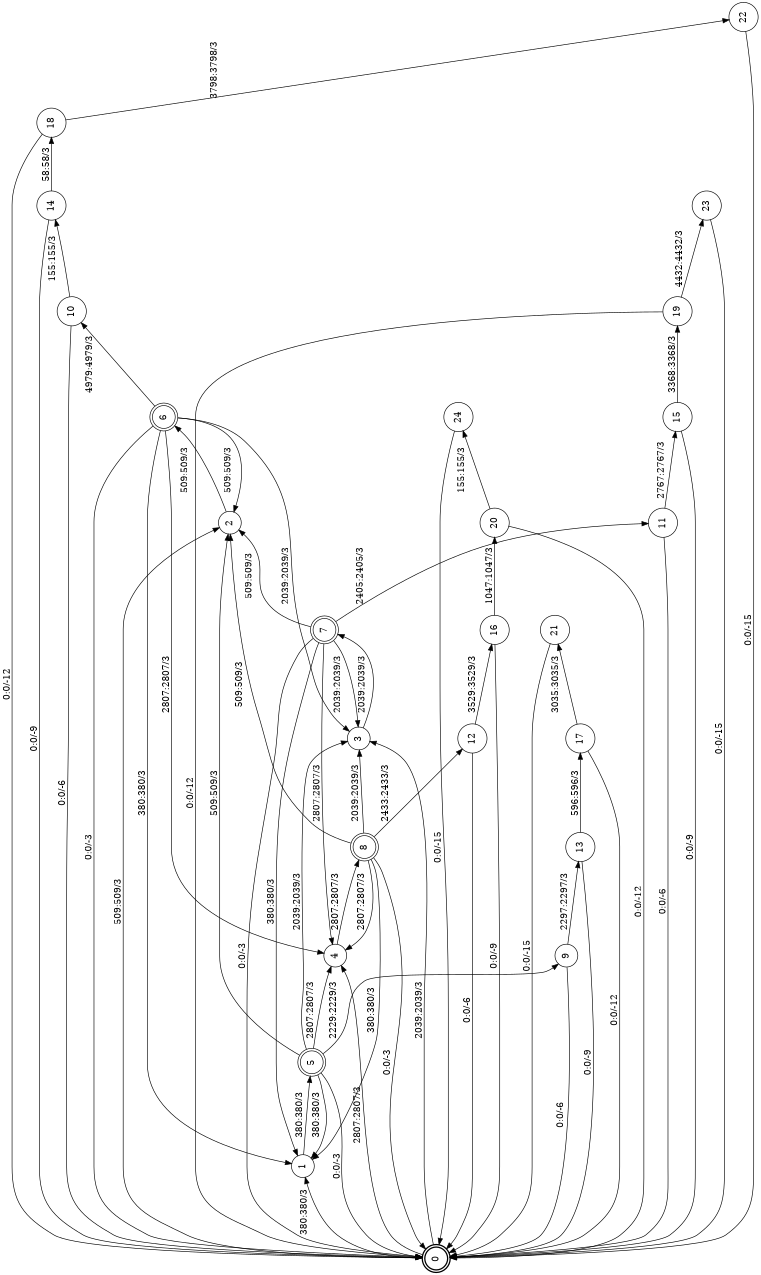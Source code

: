 digraph FST {
rankdir = LR;
size = "8.5,11";
center = 1;
orientation = Landscape;
ranksep = "0.4";
nodesep = "0.25";
0 [label = "0", shape = doublecircle, style = bold, fontsize = 14]
	0 -> 1 [label = "380:380/3", fontsize = 14];
	0 -> 2 [label = "509:509/3", fontsize = 14];
	0 -> 3 [label = "2039:2039/3", fontsize = 14];
	0 -> 4 [label = "2807:2807/3", fontsize = 14];
1 [label = "1", shape = circle, style = solid, fontsize = 14]
	1 -> 5 [label = "380:380/3", fontsize = 14];
2 [label = "2", shape = circle, style = solid, fontsize = 14]
	2 -> 6 [label = "509:509/3", fontsize = 14];
3 [label = "3", shape = circle, style = solid, fontsize = 14]
	3 -> 7 [label = "2039:2039/3", fontsize = 14];
4 [label = "4", shape = circle, style = solid, fontsize = 14]
	4 -> 8 [label = "2807:2807/3", fontsize = 14];
5 [label = "5", shape = doublecircle, style = solid, fontsize = 14]
	5 -> 0 [label = "0:0/-3", fontsize = 14];
	5 -> 1 [label = "380:380/3", fontsize = 14];
	5 -> 2 [label = "509:509/3", fontsize = 14];
	5 -> 3 [label = "2039:2039/3", fontsize = 14];
	5 -> 9 [label = "2229:2229/3", fontsize = 14];
	5 -> 4 [label = "2807:2807/3", fontsize = 14];
6 [label = "6", shape = doublecircle, style = solid, fontsize = 14]
	6 -> 0 [label = "0:0/-3", fontsize = 14];
	6 -> 1 [label = "380:380/3", fontsize = 14];
	6 -> 2 [label = "509:509/3", fontsize = 14];
	6 -> 3 [label = "2039:2039/3", fontsize = 14];
	6 -> 4 [label = "2807:2807/3", fontsize = 14];
	6 -> 10 [label = "4979:4979/3", fontsize = 14];
7 [label = "7", shape = doublecircle, style = solid, fontsize = 14]
	7 -> 0 [label = "0:0/-3", fontsize = 14];
	7 -> 1 [label = "380:380/3", fontsize = 14];
	7 -> 2 [label = "509:509/3", fontsize = 14];
	7 -> 3 [label = "2039:2039/3", fontsize = 14];
	7 -> 11 [label = "2405:2405/3", fontsize = 14];
	7 -> 4 [label = "2807:2807/3", fontsize = 14];
8 [label = "8", shape = doublecircle, style = solid, fontsize = 14]
	8 -> 0 [label = "0:0/-3", fontsize = 14];
	8 -> 1 [label = "380:380/3", fontsize = 14];
	8 -> 2 [label = "509:509/3", fontsize = 14];
	8 -> 3 [label = "2039:2039/3", fontsize = 14];
	8 -> 12 [label = "2433:2433/3", fontsize = 14];
	8 -> 4 [label = "2807:2807/3", fontsize = 14];
9 [label = "9", shape = circle, style = solid, fontsize = 14]
	9 -> 0 [label = "0:0/-6", fontsize = 14];
	9 -> 13 [label = "2297:2297/3", fontsize = 14];
10 [label = "10", shape = circle, style = solid, fontsize = 14]
	10 -> 0 [label = "0:0/-6", fontsize = 14];
	10 -> 14 [label = "155:155/3", fontsize = 14];
11 [label = "11", shape = circle, style = solid, fontsize = 14]
	11 -> 0 [label = "0:0/-6", fontsize = 14];
	11 -> 15 [label = "2767:2767/3", fontsize = 14];
12 [label = "12", shape = circle, style = solid, fontsize = 14]
	12 -> 0 [label = "0:0/-6", fontsize = 14];
	12 -> 16 [label = "3529:3529/3", fontsize = 14];
13 [label = "13", shape = circle, style = solid, fontsize = 14]
	13 -> 0 [label = "0:0/-9", fontsize = 14];
	13 -> 17 [label = "596:596/3", fontsize = 14];
14 [label = "14", shape = circle, style = solid, fontsize = 14]
	14 -> 0 [label = "0:0/-9", fontsize = 14];
	14 -> 18 [label = "58:58/3", fontsize = 14];
15 [label = "15", shape = circle, style = solid, fontsize = 14]
	15 -> 0 [label = "0:0/-9", fontsize = 14];
	15 -> 19 [label = "3368:3368/3", fontsize = 14];
16 [label = "16", shape = circle, style = solid, fontsize = 14]
	16 -> 0 [label = "0:0/-9", fontsize = 14];
	16 -> 20 [label = "1047:1047/3", fontsize = 14];
17 [label = "17", shape = circle, style = solid, fontsize = 14]
	17 -> 0 [label = "0:0/-12", fontsize = 14];
	17 -> 21 [label = "3035:3035/3", fontsize = 14];
18 [label = "18", shape = circle, style = solid, fontsize = 14]
	18 -> 0 [label = "0:0/-12", fontsize = 14];
	18 -> 22 [label = "3798:3798/3", fontsize = 14];
19 [label = "19", shape = circle, style = solid, fontsize = 14]
	19 -> 0 [label = "0:0/-12", fontsize = 14];
	19 -> 23 [label = "4432:4432/3", fontsize = 14];
20 [label = "20", shape = circle, style = solid, fontsize = 14]
	20 -> 0 [label = "0:0/-12", fontsize = 14];
	20 -> 24 [label = "155:155/3", fontsize = 14];
21 [label = "21", shape = circle, style = solid, fontsize = 14]
	21 -> 0 [label = "0:0/-15", fontsize = 14];
22 [label = "22", shape = circle, style = solid, fontsize = 14]
	22 -> 0 [label = "0:0/-15", fontsize = 14];
23 [label = "23", shape = circle, style = solid, fontsize = 14]
	23 -> 0 [label = "0:0/-15", fontsize = 14];
24 [label = "24", shape = circle, style = solid, fontsize = 14]
	24 -> 0 [label = "0:0/-15", fontsize = 14];
}
